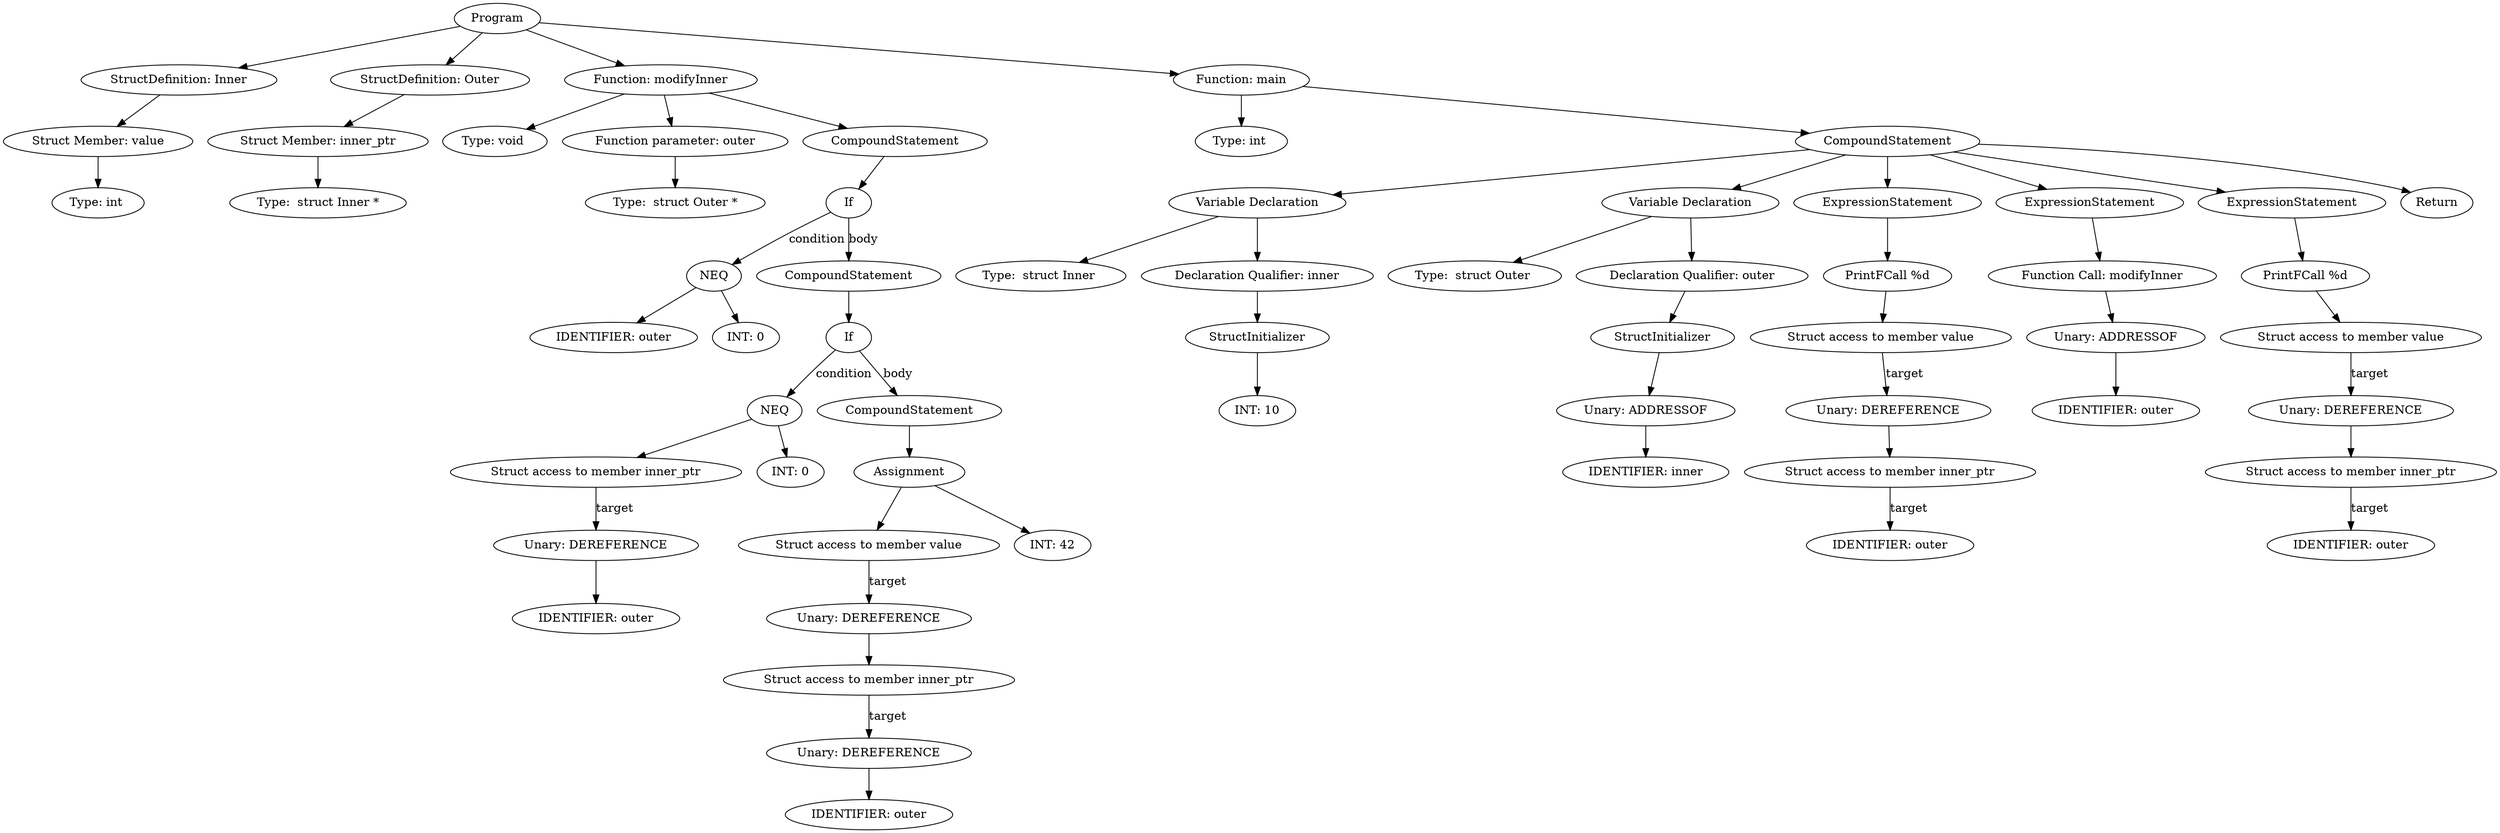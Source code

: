 digraph ExpressionGraph {
4312379792 [label="Program"];
4312379792 -> 4310678928;
4310678928 [label="StructDefinition: Inner"];
4312377424 [label="Struct Member: value"];
4312375376 [label="Type: int "];
4312377424 -> 4312375376;
4310678928 -> 4312377424;
4312379792 -> 4312377616;
4312377616 [label="StructDefinition: Outer"];
4312377232 [label="Struct Member: inner_ptr"];
4310672080 [label="Type:  struct Inner *"];
4312377232 -> 4310672080;
4312377616 -> 4312377232;
4312379792 -> 4312374352;
4312374352 [label="Function: modifyInner"];
4312374352 -> 4312374480;
4312374480 [label="Type: void "];
4312374096 [label="Function parameter: outer"];
4312374352 -> 4312374096;
4312374096 -> 4312375760;
4312375760 [label="Type:  struct Outer *"];
4312374352 -> 4312379216;
4312379216 [label="CompoundStatement"];
4312379216 -> 4304721872;
4304721872 [label="If"];
4304721872 -> 4312370064 [label="condition"];
4312370064 [label="NEQ"];
4312370064 -> 4312375696;
4312370064 -> 4312371152;
4312375696 [label="IDENTIFIER: outer"];
4312371152 [label="INT: 0"];
4304721872 -> 4310678608 [label="body"];
4310678608 [label="CompoundStatement"];
4310678608 -> 4310678224;
4310678224 [label="If"];
4310678224 -> 4312381136 [label="condition"];
4312381136 [label="NEQ"];
4312381136 -> 4312371536;
4312381136 -> 4312381008;
4312371536 [label="Struct access to member inner_ptr"];
4312380944 [label="Unary: DEREFERENCE"];
4312380944 -> 4312379280;
4312379280 [label="IDENTIFIER: outer"];
4312371536 -> 4312380944 [label="target"];
4312381008 [label="INT: 0"];
4310678224 -> 4310679376 [label="body"];
4310679376 [label="CompoundStatement"];
4310679376 -> 4312382928;
4312382928 [label="Assignment"];
4312382928 -> 4312382672;
4312382672 [label="Struct access to member value"];
4312382736 [label="Unary: DEREFERENCE"];
4312382736 -> 4312382480;
4312382480 [label="Struct access to member inner_ptr"];
4312382544 [label="Unary: DEREFERENCE"];
4312382544 -> 4312381840;
4312381840 [label="IDENTIFIER: outer"];
4312382480 -> 4312382544 [label="target"];
4312382672 -> 4312382736 [label="target"];
4312382928 -> 4312382800;
4312382800 [label="INT: 42"];
4312379792 -> 4312380496;
4312380496 [label="Function: main"];
4312380496 -> 4312380880;
4312380880 [label="Type: int "];
4312380496 -> 4312375888;
4312375888 [label="CompoundStatement"];
4312375888 -> 4312383376;
4312383376 [label="Variable Declaration"];
4312383376 -> 4312381520;
4312381520 [label="Type:  struct Inner "];
4312383376 -> 4312383312;
4312383312 [label="Declaration Qualifier: inner"];
4312383312 -> 4312383184;
4312383184 [label="StructInitializer"];
4312381072 [label="INT: 10"];
4312383184 -> 4312381072;
4312375888 -> 4312449744;
4312449744 [label="Variable Declaration"];
4312449744 -> 4312383440;
4312383440 [label="Type:  struct Outer "];
4312449744 -> 4312449680;
4312449680 [label="Declaration Qualifier: outer"];
4312449680 -> 4312449552;
4312449552 [label="StructInitializer"];
4312449424 [label="Unary: ADDRESSOF"];
4312449424 -> 4312449360;
4312449360 [label="IDENTIFIER: inner"];
4312449552 -> 4312449424;
4312375888 -> 4312450320;
4312450320 [label="ExpressionStatement"];
4312450320 -> 4312450256;
4312450256 [label="PrintFCall %d"];
4312450256 -> 4312450128;
4312450128 [label="Struct access to member value"];
4312450192 [label="Unary: DEREFERENCE"];
4312450192 -> 4312450000;
4312450000 [label="Struct access to member inner_ptr"];
4312449872 [label="IDENTIFIER: outer"];
4312450000 -> 4312449872 [label="target"];
4312450128 -> 4312450192 [label="target"];
4312375888 -> 4312450704;
4312450704 [label="ExpressionStatement"];
4312450704 -> 4312450640;
4312450640 [label="Function Call: modifyInner"];
4312450640 -> 4312450512;
4312450512 [label="Unary: ADDRESSOF"];
4312450512 -> 4312450384;
4312450384 [label="IDENTIFIER: outer"];
4312375888 -> 4312451280;
4312451280 [label="ExpressionStatement"];
4312451280 -> 4312451216;
4312451216 [label="PrintFCall %d"];
4312451216 -> 4312451088;
4312451088 [label="Struct access to member value"];
4312451152 [label="Unary: DEREFERENCE"];
4312451152 -> 4312450960;
4312450960 [label="Struct access to member inner_ptr"];
4312450832 [label="IDENTIFIER: outer"];
4312450960 -> 4312450832 [label="target"];
4312451088 -> 4312451152 [label="target"];
4312375888 -> 4312451408;
4312451408 [label="Return"];
}
